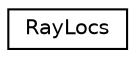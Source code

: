 digraph "Graphical Class Hierarchy"
{
 // LATEX_PDF_SIZE
  edge [fontname="Helvetica",fontsize="10",labelfontname="Helvetica",labelfontsize="10"];
  node [fontname="Helvetica",fontsize="10",shape=record];
  rankdir="LR";
  Node0 [label="RayLocs",height=0.2,width=0.4,color="black", fillcolor="white", style="filled",URL="$structRayLocs.html",tooltip=" "];
}

